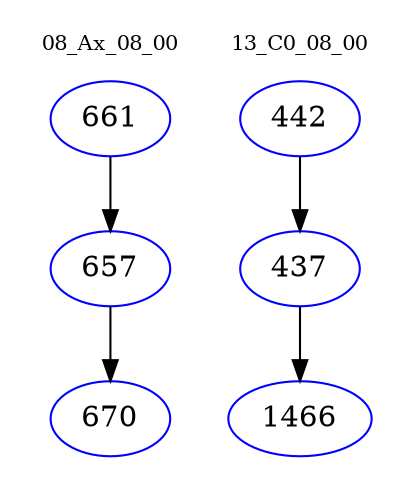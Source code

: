 digraph{
subgraph cluster_0 {
color = white
label = "08_Ax_08_00";
fontsize=10;
T0_661 [label="661", color="blue"]
T0_661 -> T0_657 [color="black"]
T0_657 [label="657", color="blue"]
T0_657 -> T0_670 [color="black"]
T0_670 [label="670", color="blue"]
}
subgraph cluster_1 {
color = white
label = "13_C0_08_00";
fontsize=10;
T1_442 [label="442", color="blue"]
T1_442 -> T1_437 [color="black"]
T1_437 [label="437", color="blue"]
T1_437 -> T1_1466 [color="black"]
T1_1466 [label="1466", color="blue"]
}
}
